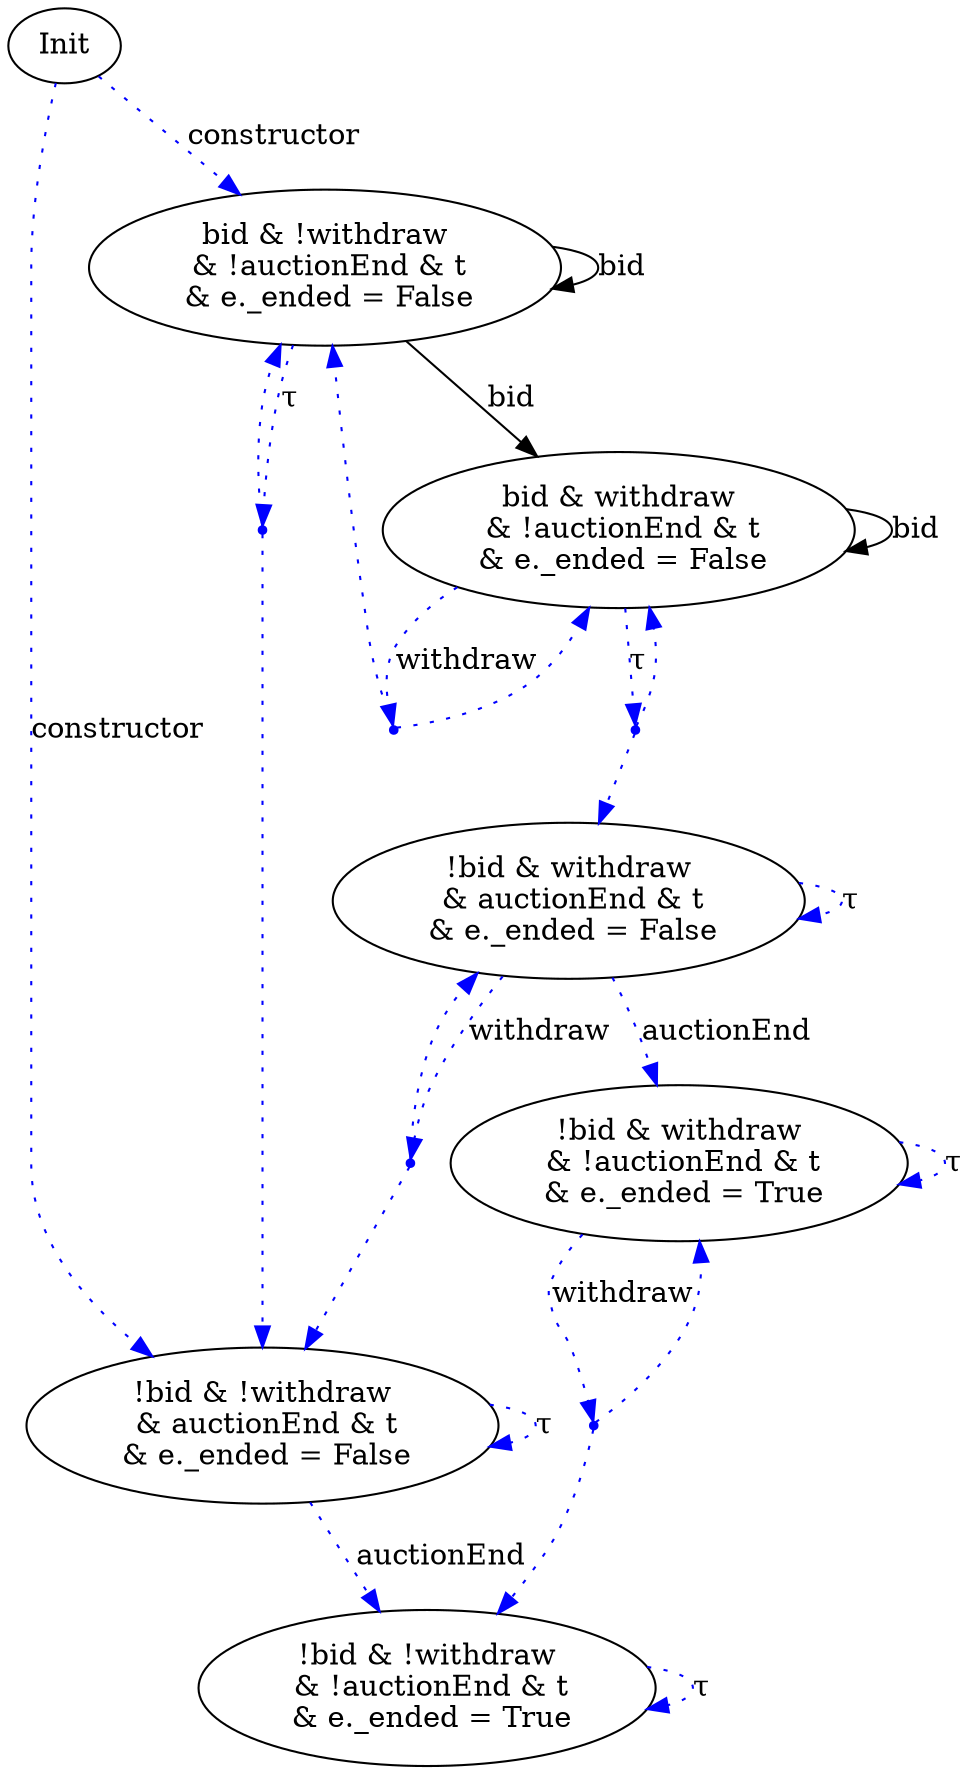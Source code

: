 digraph {

S00 [label="Init"]
S07 [label="!bid & withdraw\n & !auctionEnd & t\n & e._ended = True"]
S12 [label="!bid & !withdraw\n & !auctionEnd & t\n & e._ended = True"]
S18 [label="!bid & withdraw\n & auctionEnd & t\n & e._ended = False"]
S20 [label="bid & withdraw\n & !auctionEnd & t\n & e._ended = False"]
S22 [label="!bid & !withdraw\n & auctionEnd & t\n & e._ended = False"]
S25 [label="bid & !withdraw\n & !auctionEnd & t\n & e._ended = False"]

S20_withdraw [label="", shape="point", color="blue"]
S20_τ [label="", shape="point", color="blue"]
S25_τ [label="", shape="point", color="blue"]
S07_withdraw [label="", shape="point", color="blue"]
S18_withdraw [label="", shape="point", color="blue"]

S20->S20_withdraw [label="withdraw", style="dotted", color="blue"]
S20_withdraw->S25 [label="", style="dotted", color="blue"]
S20_withdraw->S20 [label="", style="dotted", color="blue"]
S20->S20_τ [label="τ", style="dotted", color="blue"]
S20_τ->S20 [label="", style="dotted", color="blue"]
S20_τ->S18 [label="", style="dotted", color="blue"]
S20->S20 [label="bid", style="", color="black"]
S00->S25 [label="constructor", style="dotted", color="blue"]
S00->S22 [label="constructor", style="dotted", color="blue"]
S22->S12 [label="auctionEnd", style="dotted", color="blue"]
S22->S22 [label="τ", style="dotted", color="blue"]
S12->S12 [label="τ", style="dotted", color="blue"]
S25->S25_τ [label="τ", style="dotted", color="blue"]
S25_τ->S25 [label="", style="dotted", color="blue"]
S25_τ->S22 [label="", style="dotted", color="blue"]
S25->S25 [label="bid", style="", color="black"]
S25->S20 [label="bid", style="", color="black"]
S07->S07_withdraw [label="withdraw", style="dotted", color="blue"]
S07_withdraw->S07 [label="", style="dotted", color="blue"]
S07_withdraw->S12 [label="", style="dotted", color="blue"]
S07->S07 [label="τ", style="dotted", color="blue"]
S18->S18_withdraw [label="withdraw", style="dotted", color="blue"]
S18_withdraw->S18 [label="", style="dotted", color="blue"]
S18_withdraw->S22 [label="", style="dotted", color="blue"]
S18->S07 [label="auctionEnd", style="dotted", color="blue"]
S18->S18 [label="τ", style="dotted", color="blue"]
}